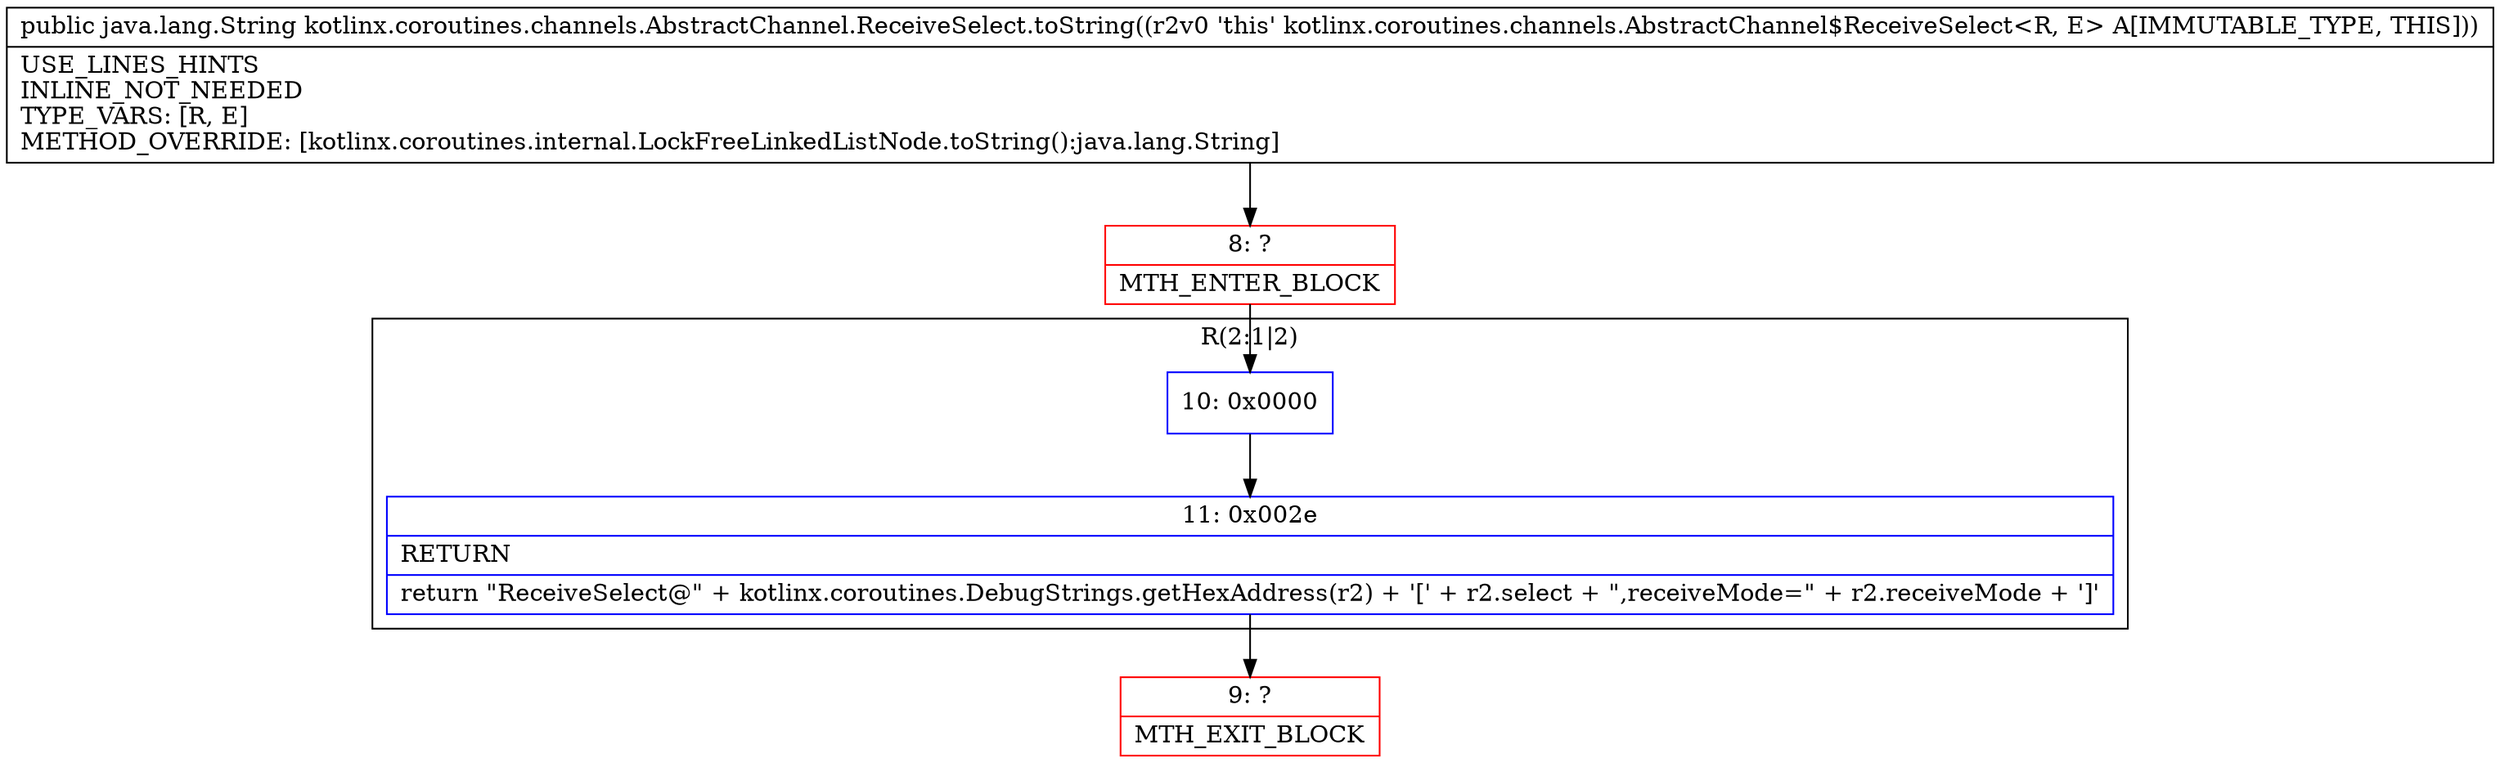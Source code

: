 digraph "CFG forkotlinx.coroutines.channels.AbstractChannel.ReceiveSelect.toString()Ljava\/lang\/String;" {
subgraph cluster_Region_1419039881 {
label = "R(2:1|2)";
node [shape=record,color=blue];
Node_10 [shape=record,label="{10\:\ 0x0000}"];
Node_11 [shape=record,label="{11\:\ 0x002e|RETURN\l|return \"ReceiveSelect@\" + kotlinx.coroutines.DebugStrings.getHexAddress(r2) + '[' + r2.select + \",receiveMode=\" + r2.receiveMode + ']'\l}"];
}
Node_8 [shape=record,color=red,label="{8\:\ ?|MTH_ENTER_BLOCK\l}"];
Node_9 [shape=record,color=red,label="{9\:\ ?|MTH_EXIT_BLOCK\l}"];
MethodNode[shape=record,label="{public java.lang.String kotlinx.coroutines.channels.AbstractChannel.ReceiveSelect.toString((r2v0 'this' kotlinx.coroutines.channels.AbstractChannel$ReceiveSelect\<R, E\> A[IMMUTABLE_TYPE, THIS]))  | USE_LINES_HINTS\lINLINE_NOT_NEEDED\lTYPE_VARS: [R, E]\lMETHOD_OVERRIDE: [kotlinx.coroutines.internal.LockFreeLinkedListNode.toString():java.lang.String]\l}"];
MethodNode -> Node_8;Node_10 -> Node_11;
Node_11 -> Node_9;
Node_8 -> Node_10;
}

